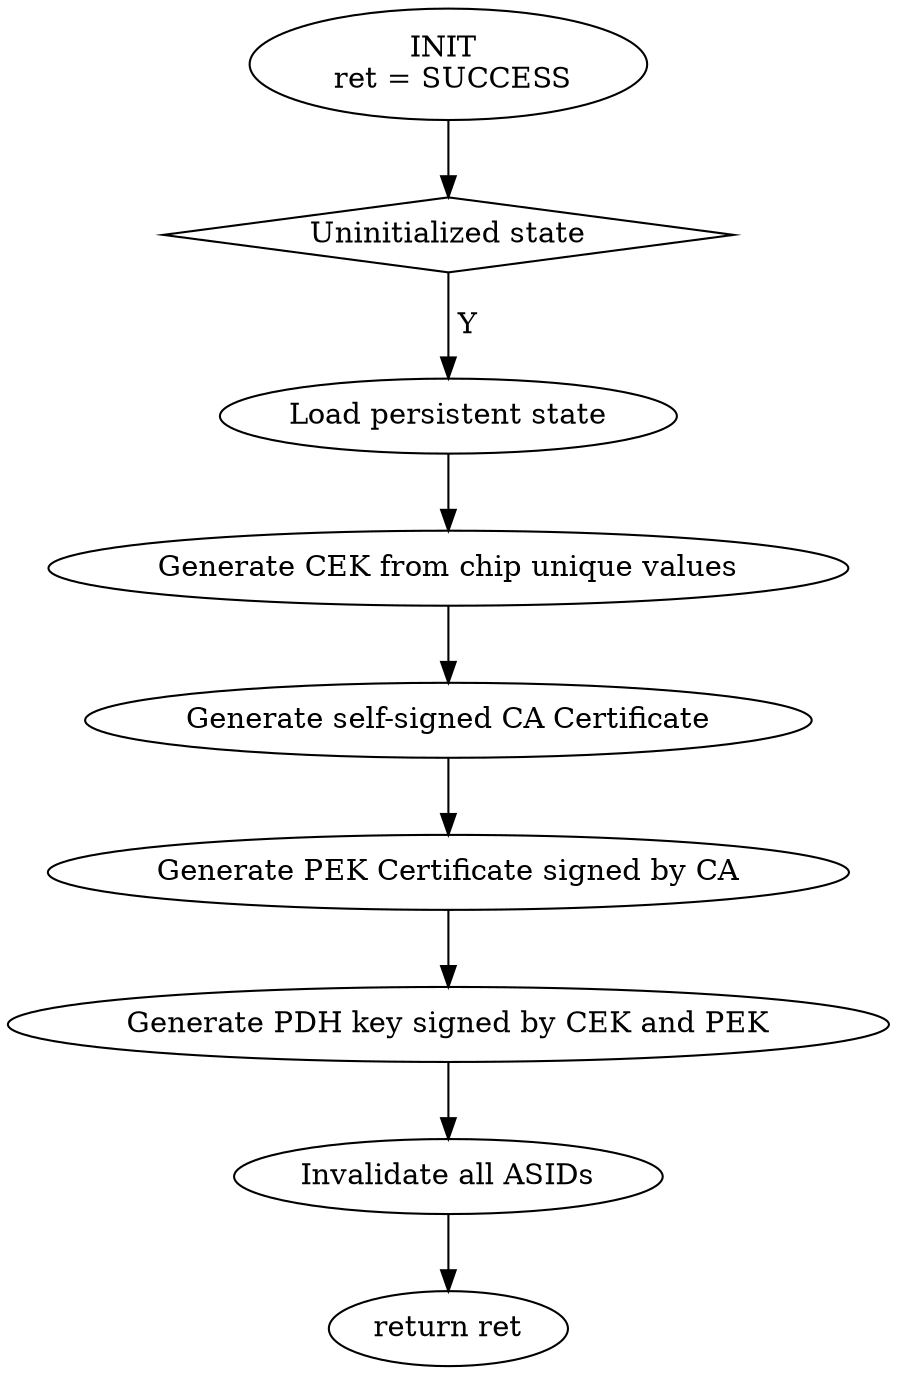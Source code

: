 digraph hello{
	init[label = "INIT \n ret = SUCCESS"];
	state[label = "Uninitialized state"; shape = diamond];	
	load[label = "Load persistent state"];
	cek[label = "Generate CEK from chip unique values"];
	ca_cert[label = "Generate self-signed CA Certificate"];
	pek_cert[label = "Generate PEK Certificate signed by CA"];
	pdh[label = "Generate PDH key signed by CEK and PEK"];
	asid[label = "Invalidate all ASIDs"];
	ret[label = "return ret"];

	init -> state;
	state -> load[label = " Y"];
	load -> cek -> ca_cert -> pek_cert -> pdh -> asid -> ret;

}